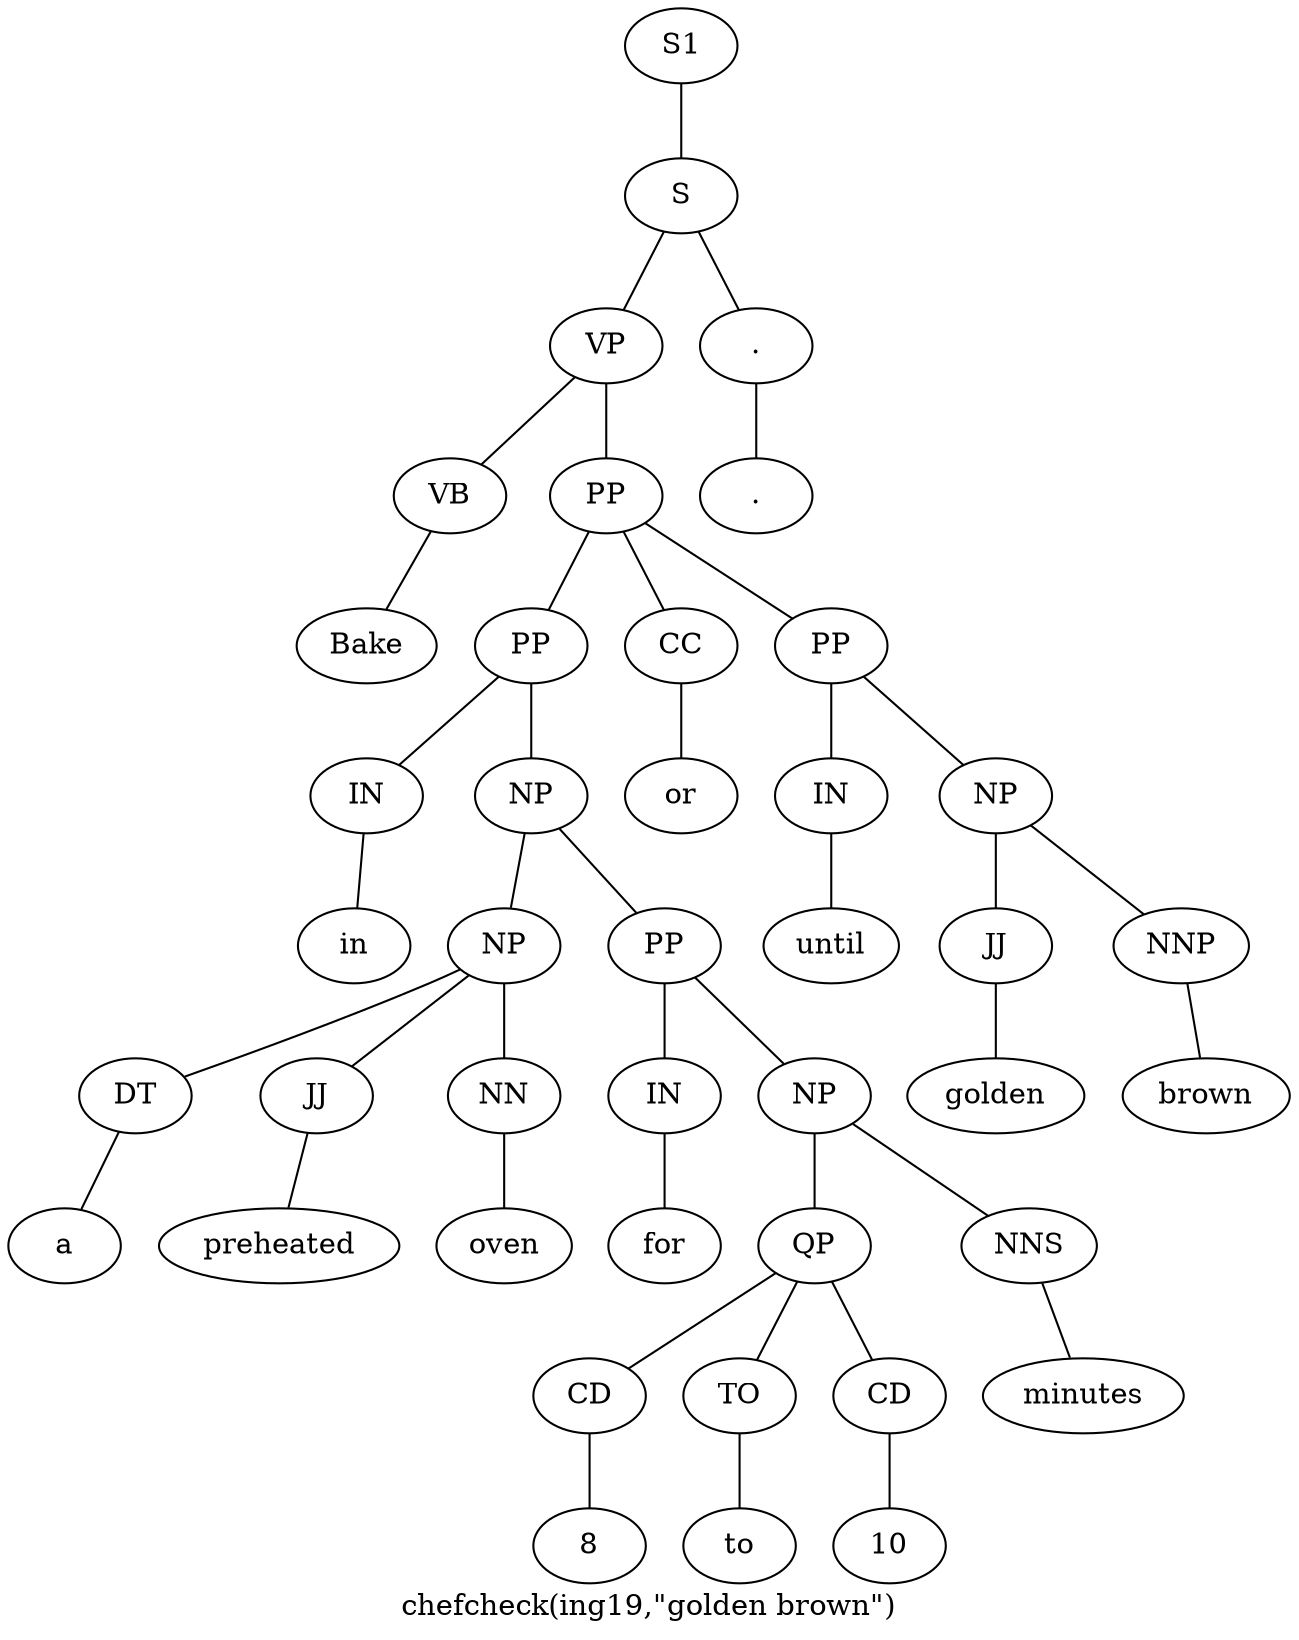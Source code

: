 graph SyntaxGraph {
	label = "chefcheck(ing19,\"golden brown\")";
	Node0 [label="S1"];
	Node1 [label="S"];
	Node2 [label="VP"];
	Node3 [label="VB"];
	Node4 [label="Bake"];
	Node5 [label="PP"];
	Node6 [label="PP"];
	Node7 [label="IN"];
	Node8 [label="in"];
	Node9 [label="NP"];
	Node10 [label="NP"];
	Node11 [label="DT"];
	Node12 [label="a"];
	Node13 [label="JJ"];
	Node14 [label="preheated"];
	Node15 [label="NN"];
	Node16 [label="oven"];
	Node17 [label="PP"];
	Node18 [label="IN"];
	Node19 [label="for"];
	Node20 [label="NP"];
	Node21 [label="QP"];
	Node22 [label="CD"];
	Node23 [label="8"];
	Node24 [label="TO"];
	Node25 [label="to"];
	Node26 [label="CD"];
	Node27 [label="10"];
	Node28 [label="NNS"];
	Node29 [label="minutes"];
	Node30 [label="CC"];
	Node31 [label="or"];
	Node32 [label="PP"];
	Node33 [label="IN"];
	Node34 [label="until"];
	Node35 [label="NP"];
	Node36 [label="JJ"];
	Node37 [label="golden"];
	Node38 [label="NNP"];
	Node39 [label="brown"];
	Node40 [label="."];
	Node41 [label="."];

	Node0 -- Node1;
	Node1 -- Node2;
	Node1 -- Node40;
	Node2 -- Node3;
	Node2 -- Node5;
	Node3 -- Node4;
	Node5 -- Node6;
	Node5 -- Node30;
	Node5 -- Node32;
	Node6 -- Node7;
	Node6 -- Node9;
	Node7 -- Node8;
	Node9 -- Node10;
	Node9 -- Node17;
	Node10 -- Node11;
	Node10 -- Node13;
	Node10 -- Node15;
	Node11 -- Node12;
	Node13 -- Node14;
	Node15 -- Node16;
	Node17 -- Node18;
	Node17 -- Node20;
	Node18 -- Node19;
	Node20 -- Node21;
	Node20 -- Node28;
	Node21 -- Node22;
	Node21 -- Node24;
	Node21 -- Node26;
	Node22 -- Node23;
	Node24 -- Node25;
	Node26 -- Node27;
	Node28 -- Node29;
	Node30 -- Node31;
	Node32 -- Node33;
	Node32 -- Node35;
	Node33 -- Node34;
	Node35 -- Node36;
	Node35 -- Node38;
	Node36 -- Node37;
	Node38 -- Node39;
	Node40 -- Node41;
}